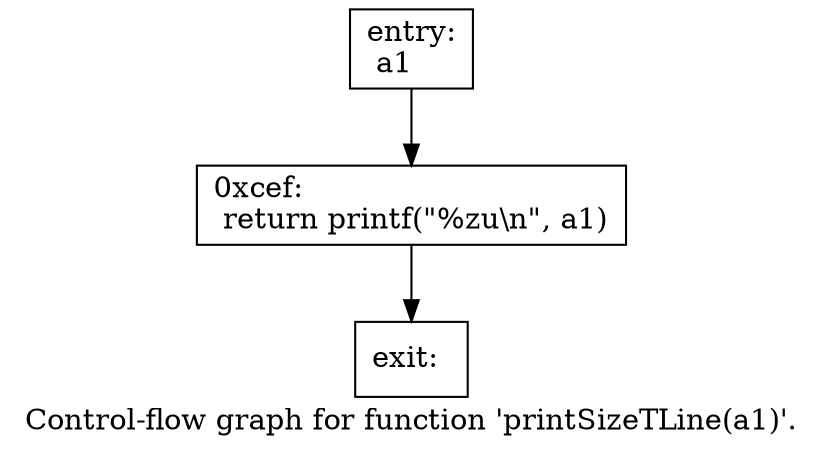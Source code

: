 digraph "Control-flow graph for function 'printSizeTLine(a1)'." {
  label="Control-flow graph for function 'printSizeTLine(a1)'.";
  node [shape=record];

  Node06F9FBA8 [label="{entry:\l  a1\l}"];
  Node06F9FBA8 -> Node06F9F9F8;
  Node06F9F9F8 [label="{0xcef:\l  return printf(\"%zu\\n\", a1)\l}"];
  Node06F9F9F8 -> Node06F9F4A0;
  Node06F9F4A0 [label="{exit:\l}"];

}
